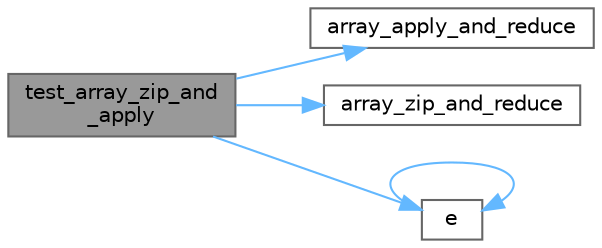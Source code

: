 digraph "test_array_zip_and_apply"
{
 // LATEX_PDF_SIZE
  bgcolor="transparent";
  edge [fontname=Helvetica,fontsize=10,labelfontname=Helvetica,labelfontsize=10];
  node [fontname=Helvetica,fontsize=10,shape=box,height=0.2,width=0.4];
  rankdir="LR";
  Node1 [id="Node000001",label="test_array_zip_and\l_apply",height=0.2,width=0.4,color="gray40", fillcolor="grey60", style="filled", fontcolor="black",tooltip=" "];
  Node1 -> Node2 [id="edge5_Node000001_Node000002",color="steelblue1",style="solid",tooltip=" "];
  Node2 [id="Node000002",label="array_apply_and_reduce",height=0.2,width=0.4,color="grey40", fillcolor="white", style="filled",URL="$cxx11__meta_8cpp.html#a78ca9587e39563e2c3b9d7c114e471fa",tooltip=" "];
  Node1 -> Node3 [id="edge6_Node000001_Node000003",color="steelblue1",style="solid",tooltip=" "];
  Node3 [id="Node000003",label="array_zip_and_reduce",height=0.2,width=0.4,color="grey40", fillcolor="white", style="filled",URL="$cxx11__meta_8cpp.html#a279cda04d38e51de5ca7933d83c93abf",tooltip=" "];
  Node1 -> Node4 [id="edge7_Node000001_Node000004",color="steelblue1",style="solid",tooltip=" "];
  Node4 [id="Node000004",label="e",height=0.2,width=0.4,color="grey40", fillcolor="white", style="filled",URL="$_cwise__array__power__array_8cpp.html#a9cb86ff854760bf91a154f2724a9101d",tooltip=" "];
  Node4 -> Node4 [id="edge8_Node000004_Node000004",color="steelblue1",style="solid",tooltip=" "];
}
